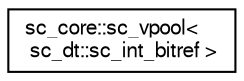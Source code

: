 digraph "Graphical Class Hierarchy"
{
  edge [fontname="FreeSans",fontsize="10",labelfontname="FreeSans",labelfontsize="10"];
  node [fontname="FreeSans",fontsize="10",shape=record];
  rankdir="LR";
  Node0 [label="sc_core::sc_vpool\<\l sc_dt::sc_int_bitref \>",height=0.2,width=0.4,color="black", fillcolor="white", style="filled",URL="$a02128.html"];
}
